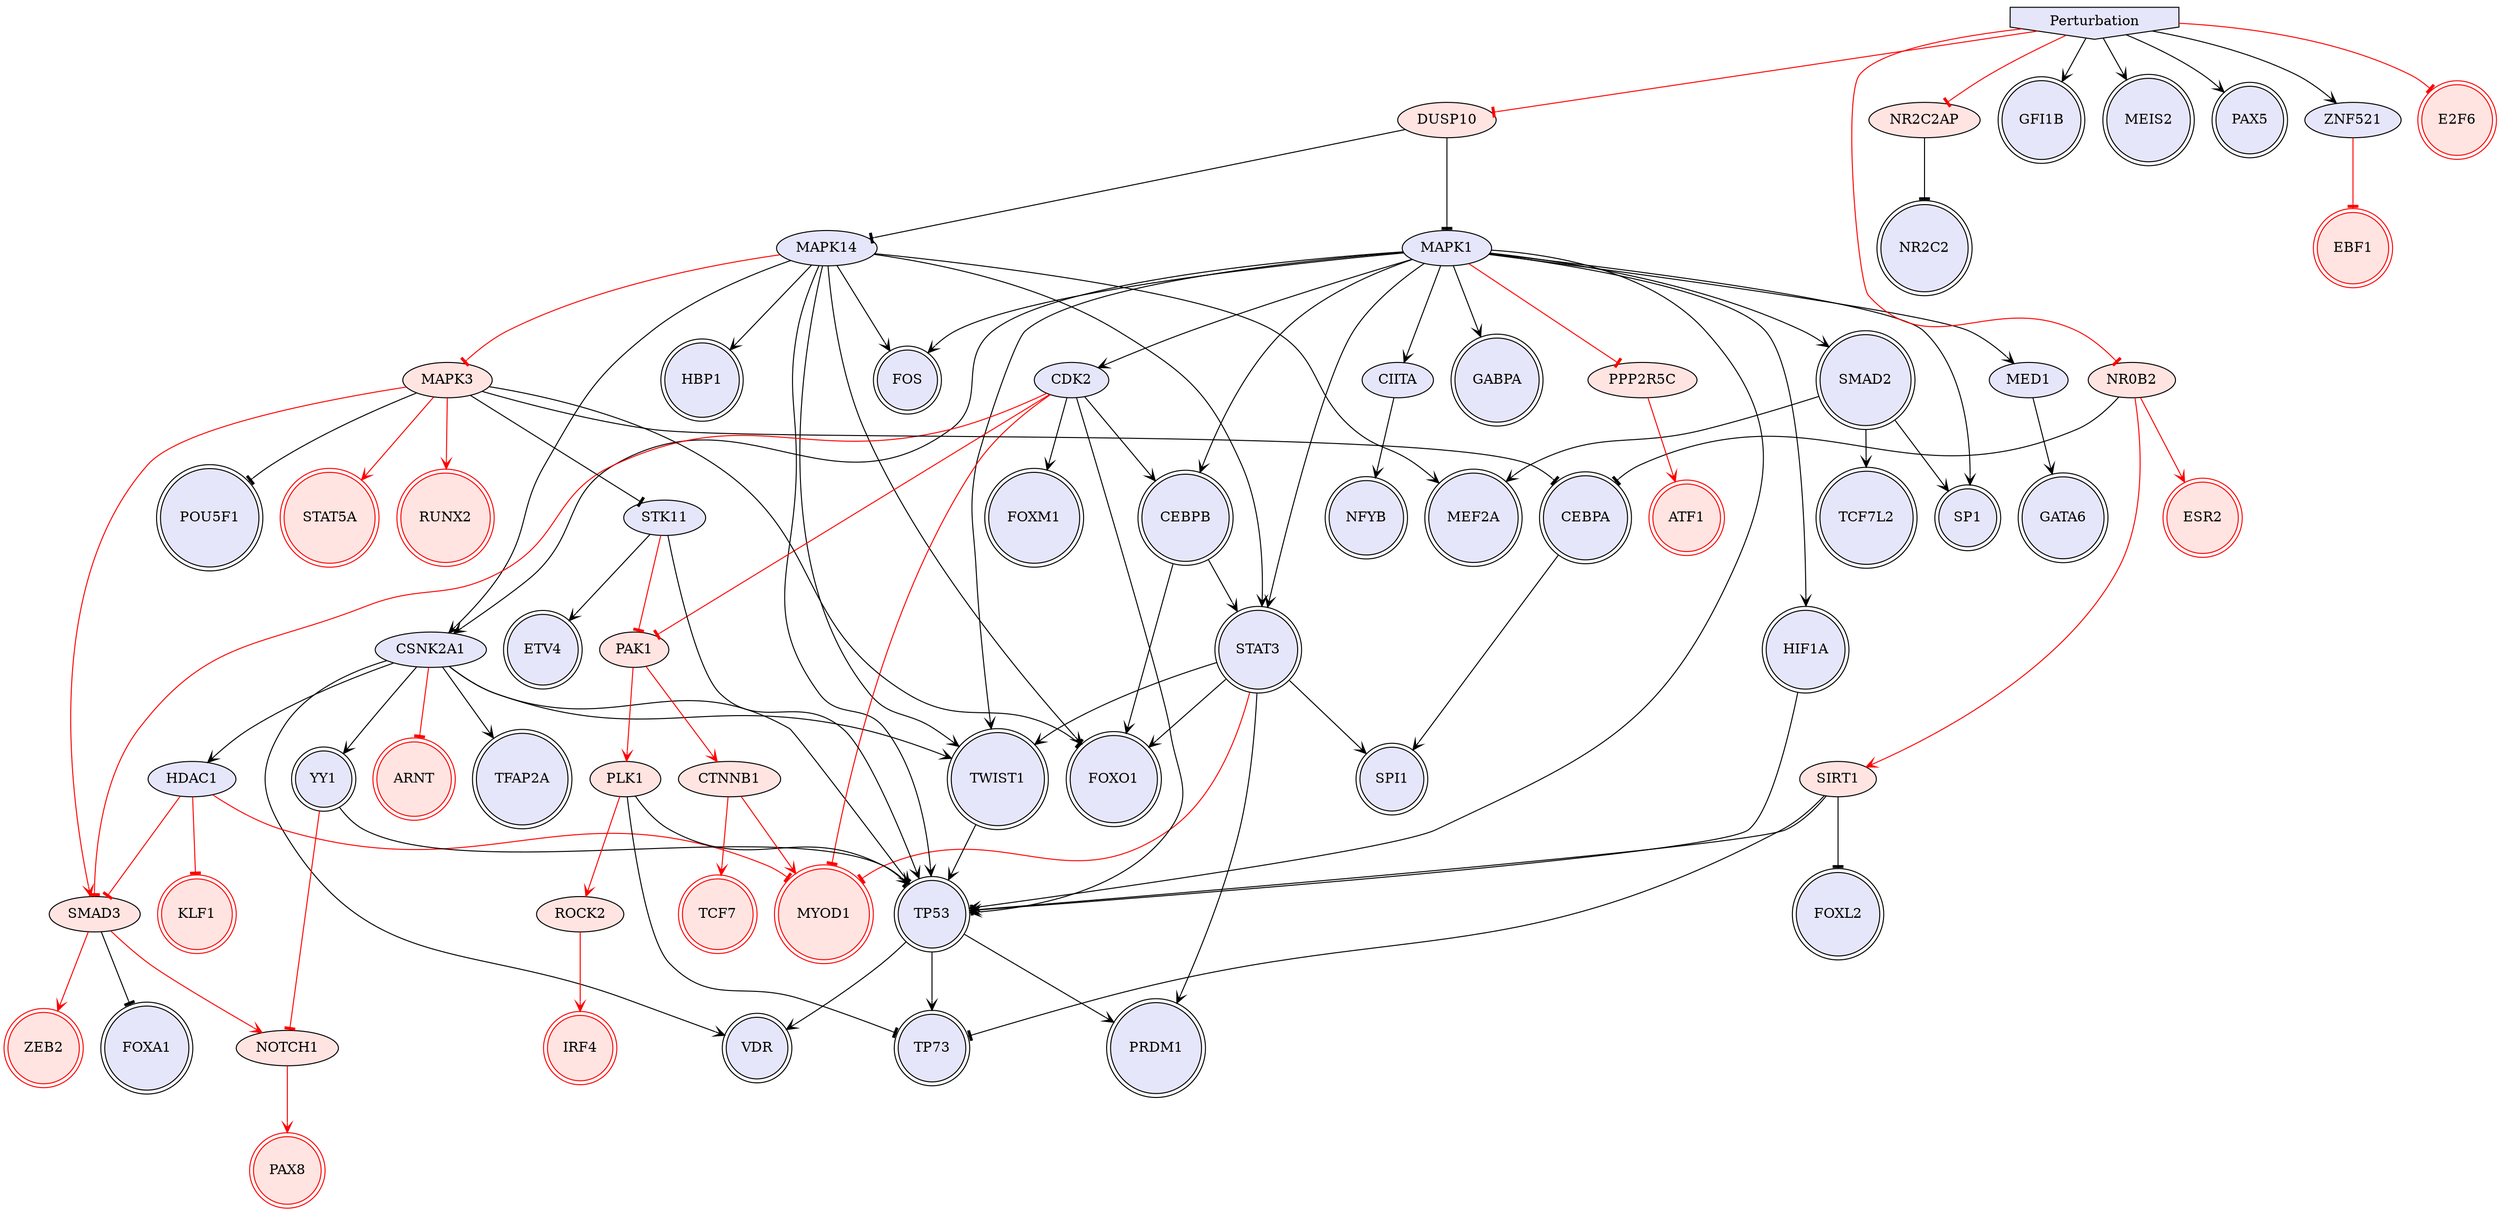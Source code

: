 digraph {

MAPK1->GABPA [penwidth=1, color=black, arrowhead="vee"]
TP53->VDR [penwidth=1, color=black, arrowhead="vee"]
TP53->PRDM1 [penwidth=1, color=black, arrowhead="vee"]
TP53->TP73 [penwidth=1, color=black, arrowhead="vee"]
HIF1A->TP53 [penwidth=1, color=black, arrowhead="vee"]
STAT3->PRDM1 [penwidth=1, color=black, arrowhead="vee"]
MAPK1->CEBPB [penwidth=1, color=black, arrowhead="vee"]
CEBPB->FOXO1 [penwidth=1, color=black, arrowhead="vee"]
SMAD2->TCF7L2 [penwidth=1, color=black, arrowhead="vee"]
MAPK1->HIF1A [penwidth=1, color=black, arrowhead="vee"]
MAPK14->FOS [penwidth=1, color=black, arrowhead="vee"]
SIRT1->TP53 [penwidth=1, color=black, arrowhead="tee"]
SMAD2->SP1 [penwidth=1, color=black, arrowhead="vee"]
CEBPB->STAT3 [penwidth=1, color=black, arrowhead="vee"]
STAT3->SPI1 [penwidth=1, color=black, arrowhead="vee"]
CEBPA->SPI1 [penwidth=1, color=black, arrowhead="vee"]
MAPK1->STAT3 [penwidth=1, color=black, arrowhead="vee"]
MAPK1->SMAD2 [penwidth=1, color=black, arrowhead="vee"]
SMAD2->MEF2A [penwidth=1, color=black, arrowhead="vee"]
MAPK14->STAT3 [penwidth=1, color=black, arrowhead="vee"]
MAPK1->FOS [penwidth=1, color=black, arrowhead="vee"]
DUSP10->MAPK14 [penwidth=1, color=black, arrowhead="tee"]
MAPK14->CSNK2A1 [penwidth=1, color=black, arrowhead="vee"]
MAPK1->MED1 [penwidth=1, color=black, arrowhead="vee"]
CSNK2A1->TWIST1 [penwidth=1, color=black, arrowhead="vee"]
CSNK2A1->TFAP2A [penwidth=1, color=black, arrowhead="vee"]
CDK2->CEBPB [penwidth=1, color=black, arrowhead="vee"]
CDK2->TP53 [penwidth=1, color=black, arrowhead="vee"]
MAPK3->STK11 [penwidth=1, color=black, arrowhead="tee"]
MAPK14->TWIST1 [penwidth=1, color=black, arrowhead="vee"]
SMAD3->FOXA1 [penwidth=1, color=black, arrowhead="tee"]
STK11->TP53 [penwidth=1, color=black, arrowhead="vee"]
MAPK14->TP53 [penwidth=1, color=black, arrowhead="vee"]
CSNK2A1->HDAC1 [penwidth=1, color=black, arrowhead="vee"]
SIRT1->FOXL2 [penwidth=1, color=black, arrowhead="tee"]
CSNK2A1->TP53 [penwidth=1, color=black, arrowhead="vee"]
CSNK2A1->VDR [penwidth=1, color=black, arrowhead="vee"]
CSNK2A1->YY1 [penwidth=1, color=black, arrowhead="vee"]
MAPK1->CDK2 [penwidth=1, color=black, arrowhead="vee"]
MAPK1->CSNK2A1 [penwidth=1, color=black, arrowhead="vee"]
MAPK1->SP1 [penwidth=1, color=black, arrowhead="vee"]
MAPK14->FOXO1 [penwidth=1, color=black, arrowhead="vee"]
MAPK14->HBP1 [penwidth=1, color=black, arrowhead="vee"]
MAPK14->MEF2A [penwidth=1, color=black, arrowhead="vee"]
MAPK1->CIITA [penwidth=1, color=black, arrowhead="vee"]
MAPK1->TWIST1 [penwidth=1, color=black, arrowhead="vee"]
NR0B2->CEBPA [penwidth=1, color=black, arrowhead="tee"]
MAPK3->POU5F1 [penwidth=1, color=black, arrowhead="tee"]
MAPK3->CEBPA [penwidth=1, color=black, arrowhead="tee"]
MAPK3->FOXO1 [penwidth=1, color=black, arrowhead="tee"]
PLK1->TP73 [penwidth=1, color=black, arrowhead="tee"]
CDK2->FOXM1 [penwidth=1, color=black, arrowhead="vee"]
PLK1->TP53 [penwidth=1, color=black, arrowhead="tee"]
MAPK1->TP53 [penwidth=1, color=black, arrowhead="vee"]
DUSP10->MAPK1 [penwidth=1, color=black, arrowhead="tee"]
STK11->ETV4 [penwidth=1, color=black, arrowhead="vee"]
YY1->TP53 [penwidth=1, color=black, arrowhead="vee"]
STAT3->TWIST1 [penwidth=1, color=black, arrowhead="vee"]
STAT3->FOXO1 [penwidth=1, color=black, arrowhead="vee"]
SIRT1->TP73 [penwidth=1, color=black, arrowhead="tee"]
TWIST1->TP53 [penwidth=1, color=black, arrowhead="vee"]
NR2C2AP->NR2C2 [penwidth=1, color=black, arrowhead="tee"]
CIITA->NFYB [penwidth=1, color=black, arrowhead="vee"]
MED1->GATA6 [penwidth=1, color=black, arrowhead="vee"]
Perturbation->GFI1B [penwidth=1, color=black, arrowhead="vee"]
Perturbation->MEIS2 [penwidth=1, color=black, arrowhead="vee"]
Perturbation->PAX5 [penwidth=1, color=black, arrowhead="vee"]
Perturbation->ZNF521 [penwidth=1, color=black, arrowhead="vee"]
NOTCH1->PAX8 [penwidth=1, color=red, arrowhead="vee"]
MAPK14->MAPK3 [penwidth=1, color=red, arrowhead="tee"]
PAK1->CTNNB1 [penwidth=1, color=red, arrowhead="vee"]
CDK2->PAK1 [penwidth=1, color=red, arrowhead="tee"]
CTNNB1->TCF7 [penwidth=1, color=red, arrowhead="vee"]
SMAD3->NOTCH1 [penwidth=1, color=red, arrowhead="vee"]
MAPK3->SMAD3 [penwidth=1, color=red, arrowhead="vee"]
MAPK3->STAT5A [penwidth=1, color=red, arrowhead="vee"]
NR0B2->SIRT1 [penwidth=1, color=red, arrowhead="vee"]
NR0B2->ESR2 [penwidth=1, color=red, arrowhead="vee"]
PPP2R5C->ATF1 [penwidth=1, color=red, arrowhead="vee"]
MAPK3->RUNX2 [penwidth=1, color=red, arrowhead="vee"]
HDAC1->MYOD1 [penwidth=1, color=red, arrowhead="tee"]
MAPK1->PPP2R5C [penwidth=1, color=red, arrowhead="tee"]
ROCK2->IRF4 [penwidth=1, color=red, arrowhead="vee"]
CTNNB1->MYOD1 [penwidth=1, color=red, arrowhead="vee"]
STK11->PAK1 [penwidth=1, color=red, arrowhead="tee"]
CDK2->SMAD3 [penwidth=1, color=red, arrowhead="tee"]
YY1->NOTCH1 [penwidth=1, color=red, arrowhead="tee"]
ZNF521->EBF1 [penwidth=1, color=red, arrowhead="tee"]
CSNK2A1->ARNT [penwidth=1, color=red, arrowhead="tee"]
PAK1->PLK1 [penwidth=1, color=red, arrowhead="vee"]
CDK2->MYOD1 [penwidth=1, color=red, arrowhead="tee"]
PLK1->ROCK2 [penwidth=1, color=red, arrowhead="vee"]
HDAC1->KLF1 [penwidth=1, color=red, arrowhead="tee"]
SMAD3->ZEB2 [penwidth=1, color=red, arrowhead="vee"]
HDAC1->SMAD3 [penwidth=1, color=red, arrowhead="tee"]
STAT3->MYOD1 [penwidth=1, color=red, arrowhead="tee"]
Perturbation->DUSP10 [penwidth=1, color=red, arrowhead="tee"]
Perturbation->E2F6 [penwidth=1, color=red, arrowhead="tee"]
Perturbation->NR0B2 [penwidth=1, color=red, arrowhead="tee"]
Perturbation->NR2C2AP [penwidth=1, color=red, arrowhead="tee"]
Perturbation [style=filled, color=black, fillcolor=lavender, shape=invhouse];
KLF1 [style=filled, color=red, fillcolor=mistyrose, shape=doublecircle];
SMAD2 [style=filled, color=black, fillcolor=lavender, shape=doublecircle];
CEBPB [style=filled, color=black, fillcolor=lavender, shape=doublecircle];
GABPA [style=filled, color=black, fillcolor=lavender, shape=doublecircle];
FOS [style=filled, color=black, fillcolor=lavender, shape=doublecircle];
PAX5 [style=filled, color=black, fillcolor=lavender, shape=doublecircle];
ETV4 [style=filled, color=black, fillcolor=lavender, shape=doublecircle];
NFYB [style=filled, color=black, fillcolor=lavender, shape=doublecircle];
FOXL2 [style=filled, color=black, fillcolor=lavender, shape=doublecircle];
PAX8 [style=filled, color=red, fillcolor=mistyrose, shape=doublecircle];
GATA6 [style=filled, color=black, fillcolor=lavender, shape=doublecircle];
MEF2A [style=filled, color=black, fillcolor=lavender, shape=doublecircle];
FOXO1 [style=filled, color=black, fillcolor=lavender, shape=doublecircle];
TWIST1 [style=filled, color=black, fillcolor=lavender, shape=doublecircle];
SPI1 [style=filled, color=black, fillcolor=lavender, shape=doublecircle];
TP53 [style=filled, color=black, fillcolor=lavender, shape=doublecircle];
IRF4 [style=filled, color=red, fillcolor=mistyrose, shape=doublecircle];
TCF7L2 [style=filled, color=black, fillcolor=lavender, shape=doublecircle];
GFI1B [style=filled, color=black, fillcolor=lavender, shape=doublecircle];
ZEB2 [style=filled, color=red, fillcolor=mistyrose, shape=doublecircle];
TP73 [style=filled, color=black, fillcolor=lavender, shape=doublecircle];
STAT5A [style=filled, color=red, fillcolor=mistyrose, shape=doublecircle];
FOXA1 [style=filled, color=black, fillcolor=lavender, shape=doublecircle];
FOXM1 [style=filled, color=black, fillcolor=lavender, shape=doublecircle];
ARNT [style=filled, color=red, fillcolor=mistyrose, shape=doublecircle];
CEBPA [style=filled, color=black, fillcolor=lavender, shape=doublecircle];
EBF1 [style=filled, color=red, fillcolor=mistyrose, shape=doublecircle];
MYOD1 [style=filled, color=red, fillcolor=mistyrose, shape=doublecircle];
STAT3 [style=filled, color=black, fillcolor=lavender, shape=doublecircle];
SP1 [style=filled, color=black, fillcolor=lavender, shape=doublecircle];
TCF7 [style=filled, color=red, fillcolor=mistyrose, shape=doublecircle];
ATF1 [style=filled, color=red, fillcolor=mistyrose, shape=doublecircle];
E2F6 [style=filled, color=red, fillcolor=mistyrose, shape=doublecircle];
HBP1 [style=filled, color=black, fillcolor=lavender, shape=doublecircle];
MEIS2 [style=filled, color=black, fillcolor=lavender, shape=doublecircle];
NR2C2 [style=filled, color=black, fillcolor=lavender, shape=doublecircle];
PRDM1 [style=filled, color=black, fillcolor=lavender, shape=doublecircle];
POU5F1 [style=filled, color=black, fillcolor=lavender, shape=doublecircle];
TFAP2A [style=filled, color=black, fillcolor=lavender, shape=doublecircle];
VDR [style=filled, color=black, fillcolor=lavender, shape=doublecircle];
YY1 [style=filled, color=black, fillcolor=lavender, shape=doublecircle];
RUNX2 [style=filled, color=red, fillcolor=mistyrose, shape=doublecircle];
HIF1A [style=filled, color=black, fillcolor=lavender, shape=doublecircle];
ESR2 [style=filled, color=red, fillcolor=mistyrose, shape=doublecircle];
MAPK1 [style=filled, fillcolor=lavender];
MAPK14 [style=filled, fillcolor=lavender];
SIRT1 [style=filled, fillcolor=mistyrose];
DUSP10 [style=filled, fillcolor=mistyrose];
CSNK2A1 [style=filled, fillcolor=lavender];
CDK2 [style=filled, fillcolor=lavender];
MAPK3 [style=filled, fillcolor=mistyrose];
SMAD3 [style=filled, fillcolor=mistyrose];
STK11 [style=filled, fillcolor=lavender];
NR0B2 [style=filled, fillcolor=mistyrose];
PLK1 [style=filled, fillcolor=mistyrose];
NR2C2AP [style=filled, fillcolor=mistyrose];
CIITA [style=filled, fillcolor=lavender];
MED1 [style=filled, fillcolor=lavender];
NOTCH1 [style=filled, fillcolor=mistyrose];
PAK1 [style=filled, fillcolor=mistyrose];
CTNNB1 [style=filled, fillcolor=mistyrose];
PPP2R5C [style=filled, fillcolor=mistyrose];
HDAC1 [style=filled, fillcolor=lavender];
ROCK2 [style=filled, fillcolor=mistyrose];
ZNF521 [style=filled, fillcolor=lavender];


}
